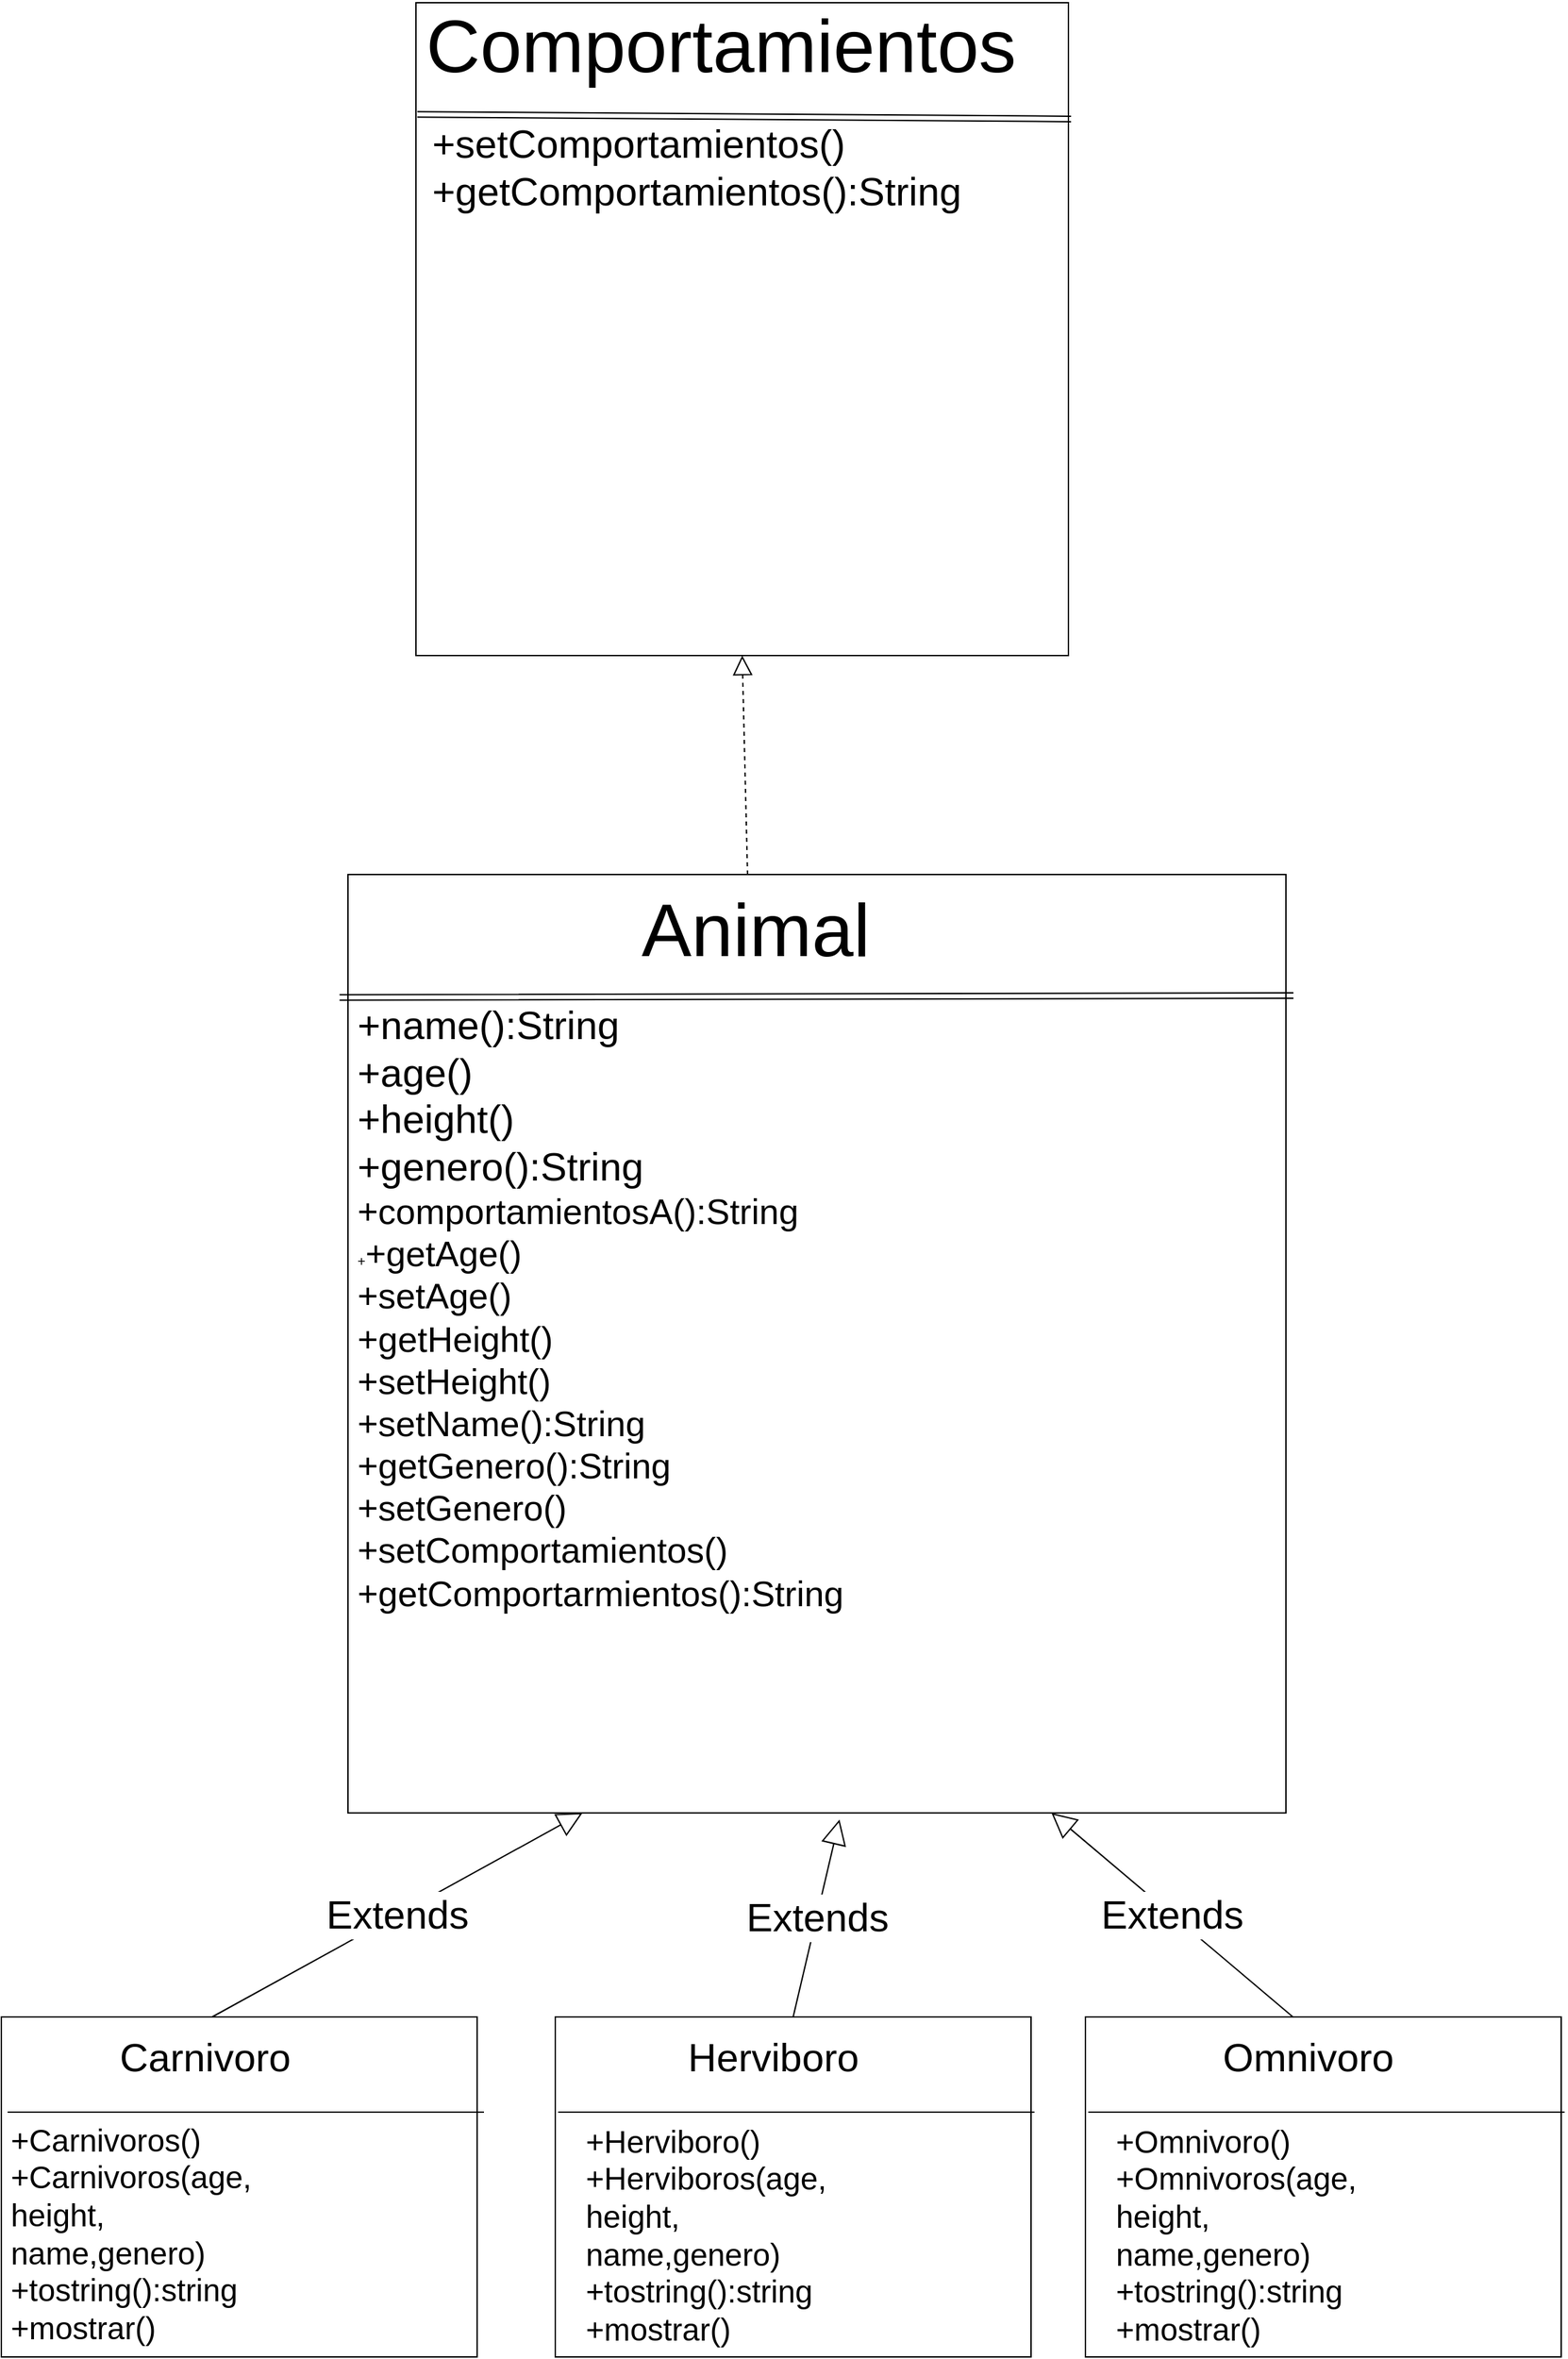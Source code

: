 <mxfile version="13.3.0" type="device"><diagram id="G96OETDTdt90yArhYbD-" name="Page-1"><mxGraphModel dx="1303" dy="1838" grid="1" gridSize="10" guides="1" tooltips="1" connect="1" arrows="1" fold="1" page="1" pageScale="1" pageWidth="850" pageHeight="1100" math="0" shadow="0"><root><mxCell id="0"/><mxCell id="1" parent="0"/><mxCell id="3kggIhGUU7O_naRqX7KU-1" value="" style="whiteSpace=wrap;html=1;aspect=fixed;align=center;fontStyle=1" vertex="1" parent="1"><mxGeometry x="340" y="-40" width="690" height="690" as="geometry"/></mxCell><mxCell id="3kggIhGUU7O_naRqX7KU-2" value="" style="shape=link;html=1;exitX=-0.009;exitY=0.131;exitDx=0;exitDy=0;entryX=1.008;entryY=0.129;entryDx=0;entryDy=0;exitPerimeter=0;entryPerimeter=0;" edge="1" parent="1" source="3kggIhGUU7O_naRqX7KU-1" target="3kggIhGUU7O_naRqX7KU-1"><mxGeometry width="50" height="50" relative="1" as="geometry"><mxPoint x="370" y="250" as="sourcePoint"/><mxPoint x="420" y="200" as="targetPoint"/><Array as="points"/></mxGeometry></mxCell><mxCell id="3kggIhGUU7O_naRqX7KU-3" value="Animal" style="text;html=1;strokeColor=none;fillColor=none;align=center;verticalAlign=middle;whiteSpace=wrap;rounded=0;fontSize=55;" vertex="1" parent="1"><mxGeometry x="545" y="-10" width="190" height="20" as="geometry"/></mxCell><mxCell id="3kggIhGUU7O_naRqX7KU-7" value="&lt;div&gt;+name():String&lt;/div&gt;&lt;div&gt;+age()&lt;/div&gt;&lt;div&gt;+height()&lt;/div&gt;&lt;div&gt;+genero():String&lt;br&gt;&lt;/div&gt;&lt;div style=&quot;font-size: 26px&quot;&gt;+comportamientosA():String&lt;/div&gt;&lt;div style=&quot;font-size: 26px&quot;&gt;&lt;font size=&quot;1&quot;&gt;+&lt;/font&gt;+getAge()&lt;/div&gt;&lt;div style=&quot;font-size: 26px&quot;&gt;+setAge()&lt;/div&gt;&lt;div style=&quot;font-size: 26px&quot;&gt;+getHeight()&lt;/div&gt;&lt;div style=&quot;font-size: 26px&quot;&gt;+setHeight()&lt;/div&gt;&lt;div style=&quot;font-size: 26px&quot;&gt;+setName():String&lt;/div&gt;&lt;div style=&quot;font-size: 26px&quot;&gt;+getGenero():String&lt;/div&gt;&lt;div style=&quot;font-size: 26px&quot;&gt;+setGenero()&lt;/div&gt;&lt;div style=&quot;font-size: 26px&quot;&gt;+setComportamientos()&lt;/div&gt;&lt;div style=&quot;font-size: 26px&quot;&gt;+getComportarmientos():String&lt;br&gt;&lt;/div&gt;&lt;div style=&quot;font-size: 26px&quot;&gt;&lt;br&gt;&lt;/div&gt;&lt;div style=&quot;font-size: 26px&quot;&gt;&lt;br&gt;&lt;/div&gt;" style="text;html=1;strokeColor=none;fillColor=none;align=left;verticalAlign=middle;whiteSpace=wrap;rounded=0;fontSize=29;" vertex="1" parent="1"><mxGeometry x="345" y="300" width="90" height="20" as="geometry"/></mxCell><mxCell id="3kggIhGUU7O_naRqX7KU-11" value="" style="rounded=0;whiteSpace=wrap;html=1;fontSize=29;align=left;" vertex="1" parent="1"><mxGeometry x="85" y="800" width="350" height="250" as="geometry"/></mxCell><mxCell id="3kggIhGUU7O_naRqX7KU-13" value="" style="endArrow=none;html=1;fontSize=29;" edge="1" parent="1"><mxGeometry width="50" height="50" relative="1" as="geometry"><mxPoint x="245" y="870" as="sourcePoint"/><mxPoint x="440" y="870" as="targetPoint"/><Array as="points"><mxPoint x="85" y="870"/><mxPoint x="345" y="870"/></Array></mxGeometry></mxCell><mxCell id="3kggIhGUU7O_naRqX7KU-20" value="Extends" style="endArrow=block;endSize=16;endFill=0;html=1;fontSize=29;exitX=0.443;exitY=0;exitDx=0;exitDy=0;entryX=0.25;entryY=1;entryDx=0;entryDy=0;exitPerimeter=0;" edge="1" parent="1" source="3kggIhGUU7O_naRqX7KU-11" target="3kggIhGUU7O_naRqX7KU-1"><mxGeometry width="160" relative="1" as="geometry"><mxPoint x="222" y="730" as="sourcePoint"/><mxPoint x="507" y="570" as="targetPoint"/></mxGeometry></mxCell><mxCell id="3kggIhGUU7O_naRqX7KU-21" value="Carnivoro" style="text;html=1;strokeColor=none;fillColor=none;align=center;verticalAlign=middle;whiteSpace=wrap;rounded=0;fontSize=29;" vertex="1" parent="1"><mxGeometry x="215" y="820" width="40" height="20" as="geometry"/></mxCell><mxCell id="3kggIhGUU7O_naRqX7KU-22" value="&lt;div style=&quot;font-size: 23px&quot; align=&quot;left&quot;&gt;&lt;font style=&quot;font-size: 23px&quot;&gt;+Carnivoros()&lt;/font&gt;&lt;/div&gt;&lt;div style=&quot;font-size: 23px&quot; align=&quot;left&quot;&gt;&lt;font style=&quot;font-size: 23px&quot;&gt;+Carnivoros(age, height, name,genero)&lt;/font&gt;&lt;font style=&quot;font-size: 23px&quot;&gt;&lt;br&gt;&lt;/font&gt;&lt;/div&gt;&lt;div style=&quot;font-size: 23px&quot; align=&quot;left&quot;&gt;&lt;font style=&quot;font-size: 23px&quot;&gt;+tostring():string&lt;/font&gt;&lt;/div&gt;&lt;div style=&quot;font-size: 23px&quot; align=&quot;left&quot;&gt;&lt;font style=&quot;font-size: 23px&quot;&gt;+mostrar()&lt;/font&gt;&lt;br&gt;&lt;/div&gt;" style="text;html=1;strokeColor=none;fillColor=none;align=left;verticalAlign=middle;whiteSpace=wrap;rounded=0;fontSize=29;" vertex="1" parent="1"><mxGeometry x="90" y="950" width="130" height="20" as="geometry"/></mxCell><mxCell id="3kggIhGUU7O_naRqX7KU-26" value="" style="rounded=0;whiteSpace=wrap;html=1;fontSize=29;align=left;" vertex="1" parent="1"><mxGeometry x="492.5" y="800" width="350" height="250" as="geometry"/></mxCell><mxCell id="3kggIhGUU7O_naRqX7KU-27" value="Herviboro" style="text;html=1;strokeColor=none;fillColor=none;align=center;verticalAlign=middle;whiteSpace=wrap;rounded=0;fontSize=29;" vertex="1" parent="1"><mxGeometry x="632.5" y="820" width="40" height="20" as="geometry"/></mxCell><mxCell id="3kggIhGUU7O_naRqX7KU-28" value="&lt;div style=&quot;font-size: 23px&quot; align=&quot;left&quot;&gt;&lt;font style=&quot;font-size: 23px&quot;&gt;+Herviboro()&lt;/font&gt;&lt;/div&gt;&lt;div style=&quot;font-size: 23px&quot; align=&quot;left&quot;&gt;&lt;font style=&quot;font-size: 23px&quot;&gt;+Herviboros(age, height, name,genero)&lt;/font&gt;&lt;font style=&quot;font-size: 23px&quot;&gt;&lt;br&gt;&lt;/font&gt;&lt;/div&gt;&lt;div style=&quot;font-size: 23px&quot; align=&quot;left&quot;&gt;&lt;font style=&quot;font-size: 23px&quot;&gt;+tostring():string&lt;/font&gt;&lt;/div&gt;&lt;div style=&quot;font-size: 23px&quot; align=&quot;left&quot;&gt;&lt;font style=&quot;font-size: 23px&quot;&gt;+mostrar()&lt;/font&gt;&lt;br&gt;&lt;/div&gt;" style="text;html=1;strokeColor=none;fillColor=none;align=left;verticalAlign=middle;whiteSpace=wrap;rounded=0;fontSize=29;" vertex="1" parent="1"><mxGeometry x="512.5" y="951" width="130" height="20" as="geometry"/></mxCell><mxCell id="3kggIhGUU7O_naRqX7KU-29" value="" style="endArrow=none;html=1;fontSize=29;" edge="1" parent="1"><mxGeometry width="50" height="50" relative="1" as="geometry"><mxPoint x="650" y="870" as="sourcePoint"/><mxPoint x="845" y="870" as="targetPoint"/><Array as="points"><mxPoint x="490" y="870"/><mxPoint x="750" y="870"/><mxPoint x="790" y="870"/></Array></mxGeometry></mxCell><mxCell id="3kggIhGUU7O_naRqX7KU-34" value="" style="rounded=0;whiteSpace=wrap;html=1;fontSize=29;align=left;" vertex="1" parent="1"><mxGeometry x="882.5" y="800" width="350" height="250" as="geometry"/></mxCell><mxCell id="3kggIhGUU7O_naRqX7KU-35" value="Omnivoro" style="text;html=1;strokeColor=none;fillColor=none;align=center;verticalAlign=middle;whiteSpace=wrap;rounded=0;fontSize=29;" vertex="1" parent="1"><mxGeometry x="1030" y="820" width="32.5" height="20" as="geometry"/></mxCell><mxCell id="3kggIhGUU7O_naRqX7KU-36" value="&lt;div style=&quot;font-size: 23px&quot; align=&quot;left&quot;&gt;&lt;font style=&quot;font-size: 23px&quot;&gt;+Omnivoro()&lt;/font&gt;&lt;/div&gt;&lt;div style=&quot;font-size: 23px&quot; align=&quot;left&quot;&gt;&lt;font style=&quot;font-size: 23px&quot;&gt;+Omnivoros(age, height, name,genero)&lt;/font&gt;&lt;font style=&quot;font-size: 23px&quot;&gt;&lt;br&gt;&lt;/font&gt;&lt;/div&gt;&lt;div style=&quot;font-size: 23px&quot; align=&quot;left&quot;&gt;&lt;font style=&quot;font-size: 23px&quot;&gt;+tostring():string&lt;/font&gt;&lt;/div&gt;&lt;div style=&quot;font-size: 23px&quot; align=&quot;left&quot;&gt;&lt;font style=&quot;font-size: 23px&quot;&gt;+mostrar()&lt;/font&gt;&lt;br&gt;&lt;/div&gt;" style="text;html=1;strokeColor=none;fillColor=none;align=left;verticalAlign=middle;whiteSpace=wrap;rounded=0;fontSize=29;" vertex="1" parent="1"><mxGeometry x="902.5" y="951" width="130" height="20" as="geometry"/></mxCell><mxCell id="3kggIhGUU7O_naRqX7KU-37" value="" style="endArrow=none;html=1;fontSize=29;" edge="1" parent="1"><mxGeometry width="50" height="50" relative="1" as="geometry"><mxPoint x="1040" y="870" as="sourcePoint"/><mxPoint x="1235" y="870" as="targetPoint"/><Array as="points"><mxPoint x="880" y="870"/><mxPoint x="1140" y="870"/><mxPoint x="1180" y="870"/></Array></mxGeometry></mxCell><mxCell id="3kggIhGUU7O_naRqX7KU-38" value="Extends" style="endArrow=block;endSize=16;endFill=0;html=1;fontSize=29;exitX=0.5;exitY=0;exitDx=0;exitDy=0;entryX=0.524;entryY=1.007;entryDx=0;entryDy=0;entryPerimeter=0;" edge="1" parent="1" source="3kggIhGUU7O_naRqX7KU-26" target="3kggIhGUU7O_naRqX7KU-1"><mxGeometry width="160" relative="1" as="geometry"><mxPoint x="520" y="730" as="sourcePoint"/><mxPoint x="745" y="610" as="targetPoint"/></mxGeometry></mxCell><mxCell id="3kggIhGUU7O_naRqX7KU-39" value="Extends" style="endArrow=block;endSize=16;endFill=0;html=1;fontSize=29;exitX=0.437;exitY=0.001;exitDx=0;exitDy=0;entryX=0.75;entryY=1;entryDx=0;entryDy=0;exitPerimeter=0;" edge="1" parent="1" source="3kggIhGUU7O_naRqX7KU-34" target="3kggIhGUU7O_naRqX7KU-1"><mxGeometry width="160" relative="1" as="geometry"><mxPoint x="930" y="730" as="sourcePoint"/><mxPoint x="1155" y="610" as="targetPoint"/></mxGeometry></mxCell><mxCell id="3kggIhGUU7O_naRqX7KU-40" value="" style="whiteSpace=wrap;html=1;aspect=fixed;align=center;fontStyle=1" vertex="1" parent="1"><mxGeometry x="390" y="-681" width="480" height="480" as="geometry"/></mxCell><mxCell id="3kggIhGUU7O_naRqX7KU-41" value="" style="shape=link;html=1;exitX=0.002;exitY=0.171;exitDx=0;exitDy=0;exitPerimeter=0;entryX=1.004;entryY=0.178;entryDx=0;entryDy=0;entryPerimeter=0;" edge="1" parent="1" source="3kggIhGUU7O_naRqX7KU-40" target="3kggIhGUU7O_naRqX7KU-40"><mxGeometry width="50" height="50" relative="1" as="geometry"><mxPoint x="372.5" y="-390" as="sourcePoint"/><mxPoint x="882" y="-590" as="targetPoint"/><Array as="points"/></mxGeometry></mxCell><mxCell id="3kggIhGUU7O_naRqX7KU-42" value="Comportamientos" style="text;html=1;strokeColor=none;fillColor=none;align=center;verticalAlign=middle;whiteSpace=wrap;rounded=0;fontSize=55;" vertex="1" parent="1"><mxGeometry x="527.5" y="-660" width="172.5" height="20" as="geometry"/></mxCell><mxCell id="3kggIhGUU7O_naRqX7KU-43" value="&lt;div&gt;+setComportamientos() &lt;br&gt;&lt;/div&gt;&lt;div&gt;+getComportamientos():String&lt;br&gt;&lt;/div&gt;" style="text;html=1;strokeColor=none;fillColor=none;align=left;verticalAlign=middle;whiteSpace=wrap;rounded=0;fontSize=29;" vertex="1" parent="1"><mxGeometry x="400" y="-570" width="72.5" height="20" as="geometry"/></mxCell><mxCell id="3kggIhGUU7O_naRqX7KU-46" value="" style="endArrow=block;dashed=1;endFill=0;endSize=12;html=1;fontSize=29;entryX=0.5;entryY=1;entryDx=0;entryDy=0;exitX=0.426;exitY=0;exitDx=0;exitDy=0;exitPerimeter=0;" edge="1" parent="1" source="3kggIhGUU7O_naRqX7KU-1" target="3kggIhGUU7O_naRqX7KU-40"><mxGeometry width="160" relative="1" as="geometry"><mxPoint x="614" y="-1" as="sourcePoint"/><mxPoint x="560" y="-130" as="targetPoint"/></mxGeometry></mxCell></root></mxGraphModel></diagram></mxfile>